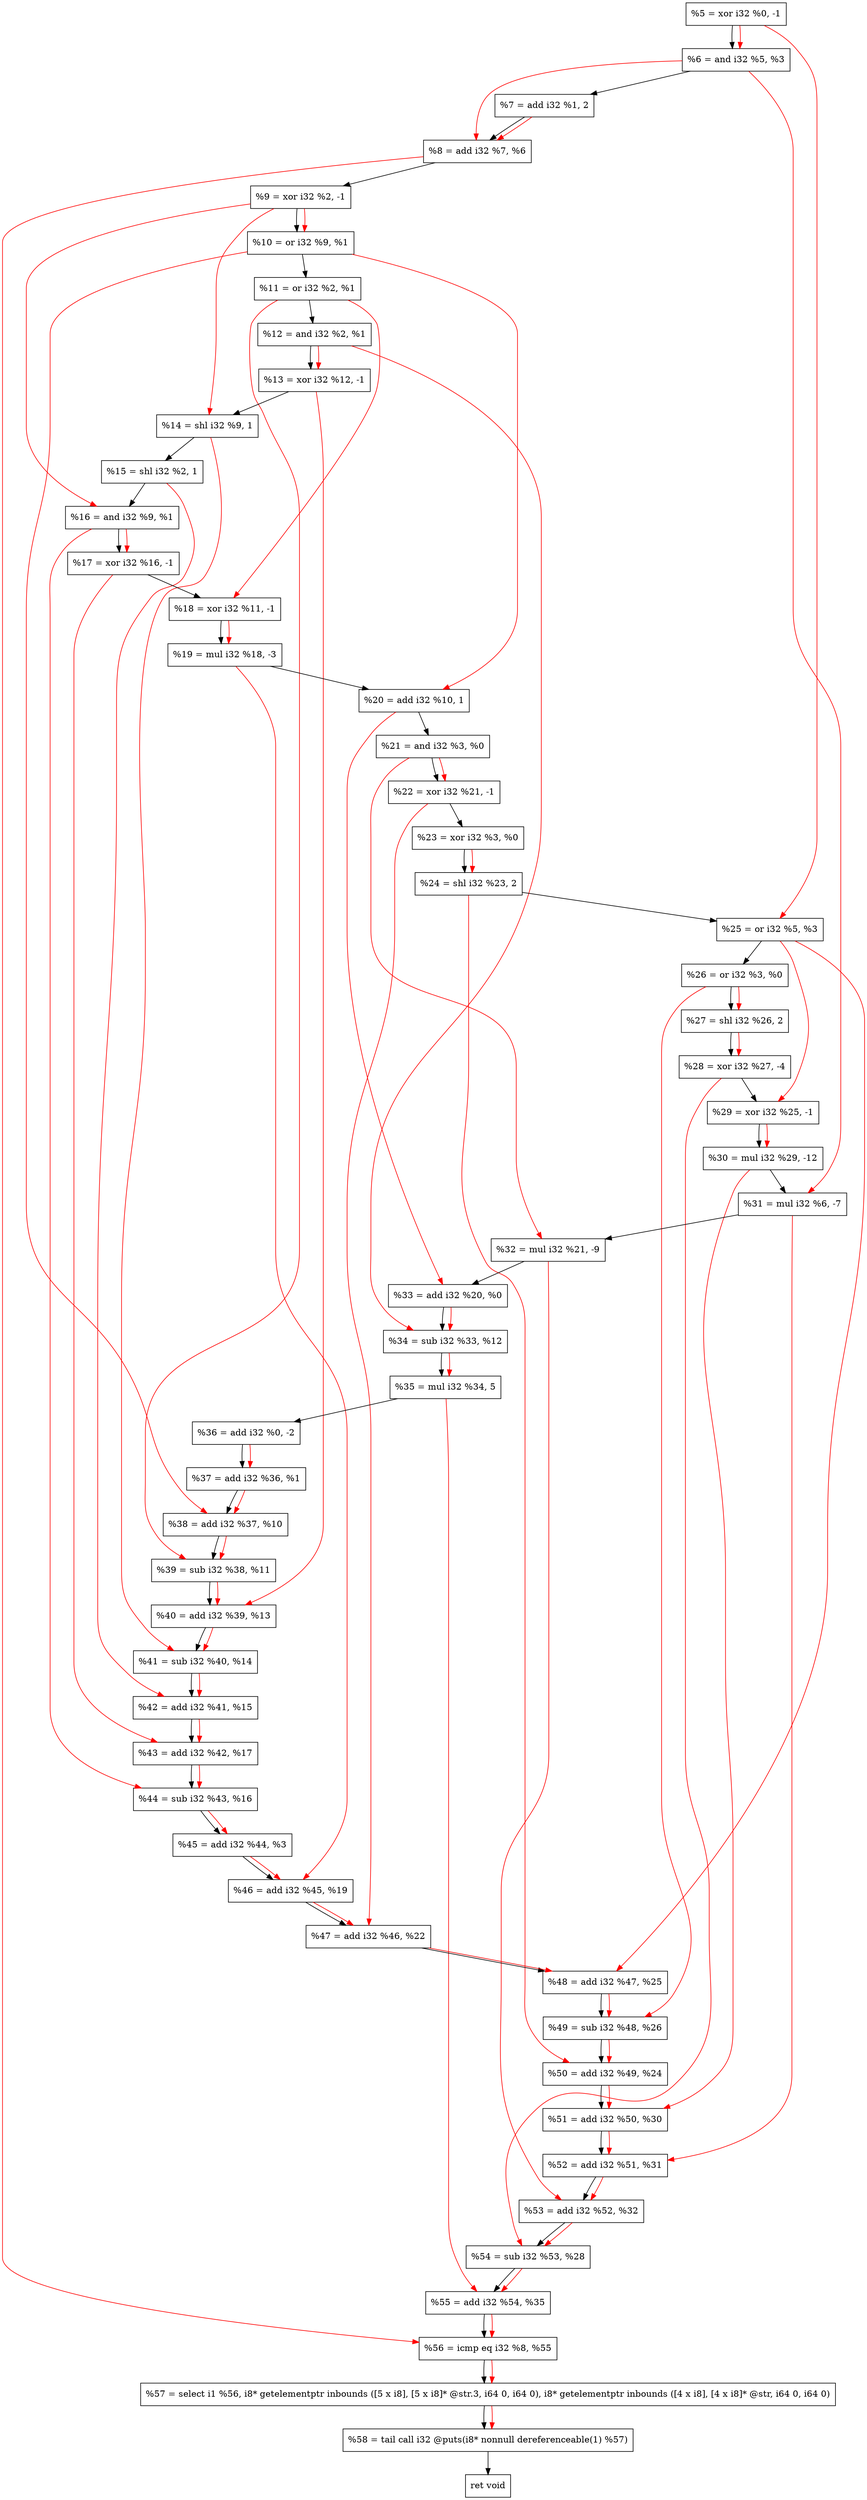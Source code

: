 digraph "DFG for'crackme' function" {
	Node0x2015dd0[shape=record, label="  %5 = xor i32 %0, -1"];
	Node0x2015e40[shape=record, label="  %6 = and i32 %5, %3"];
	Node0x2015ee0[shape=record, label="  %7 = add i32 %1, 2"];
	Node0x2015f50[shape=record, label="  %8 = add i32 %7, %6"];
	Node0x2015fc0[shape=record, label="  %9 = xor i32 %2, -1"];
	Node0x2016030[shape=record, label="  %10 = or i32 %9, %1"];
	Node0x20160a0[shape=record, label="  %11 = or i32 %2, %1"];
	Node0x2016110[shape=record, label="  %12 = and i32 %2, %1"];
	Node0x2016180[shape=record, label="  %13 = xor i32 %12, -1"];
	Node0x2016220[shape=record, label="  %14 = shl i32 %9, 1"];
	Node0x2016290[shape=record, label="  %15 = shl i32 %2, 1"];
	Node0x2016300[shape=record, label="  %16 = and i32 %9, %1"];
	Node0x2016370[shape=record, label="  %17 = xor i32 %16, -1"];
	Node0x20163e0[shape=record, label="  %18 = xor i32 %11, -1"];
	Node0x2016480[shape=record, label="  %19 = mul i32 %18, -3"];
	Node0x20164f0[shape=record, label="  %20 = add i32 %10, 1"];
	Node0x2016560[shape=record, label="  %21 = and i32 %3, %0"];
	Node0x20165d0[shape=record, label="  %22 = xor i32 %21, -1"];
	Node0x2016640[shape=record, label="  %23 = xor i32 %3, %0"];
	Node0x20166b0[shape=record, label="  %24 = shl i32 %23, 2"];
	Node0x2016720[shape=record, label="  %25 = or i32 %5, %3"];
	Node0x2016790[shape=record, label="  %26 = or i32 %3, %0"];
	Node0x2016800[shape=record, label="  %27 = shl i32 %26, 2"];
	Node0x20168a0[shape=record, label="  %28 = xor i32 %27, -4"];
	Node0x2016910[shape=record, label="  %29 = xor i32 %25, -1"];
	Node0x20169b0[shape=record, label="  %30 = mul i32 %29, -12"];
	Node0x2016a50[shape=record, label="  %31 = mul i32 %6, -7"];
	Node0x2016af0[shape=record, label="  %32 = mul i32 %21, -9"];
	Node0x2016d70[shape=record, label="  %33 = add i32 %20, %0"];
	Node0x2016de0[shape=record, label="  %34 = sub i32 %33, %12"];
	Node0x2016e80[shape=record, label="  %35 = mul i32 %34, 5"];
	Node0x2016f20[shape=record, label="  %36 = add i32 %0, -2"];
	Node0x2016f90[shape=record, label="  %37 = add i32 %36, %1"];
	Node0x2017000[shape=record, label="  %38 = add i32 %37, %10"];
	Node0x2017070[shape=record, label="  %39 = sub i32 %38, %11"];
	Node0x20170e0[shape=record, label="  %40 = add i32 %39, %13"];
	Node0x2017150[shape=record, label="  %41 = sub i32 %40, %14"];
	Node0x20171c0[shape=record, label="  %42 = add i32 %41, %15"];
	Node0x2017230[shape=record, label="  %43 = add i32 %42, %17"];
	Node0x20172a0[shape=record, label="  %44 = sub i32 %43, %16"];
	Node0x2017310[shape=record, label="  %45 = add i32 %44, %3"];
	Node0x2017380[shape=record, label="  %46 = add i32 %45, %19"];
	Node0x20173f0[shape=record, label="  %47 = add i32 %46, %22"];
	Node0x2017460[shape=record, label="  %48 = add i32 %47, %25"];
	Node0x20174d0[shape=record, label="  %49 = sub i32 %48, %26"];
	Node0x2017540[shape=record, label="  %50 = add i32 %49, %24"];
	Node0x20175b0[shape=record, label="  %51 = add i32 %50, %30"];
	Node0x2017620[shape=record, label="  %52 = add i32 %51, %31"];
	Node0x2017690[shape=record, label="  %53 = add i32 %52, %32"];
	Node0x2017700[shape=record, label="  %54 = sub i32 %53, %28"];
	Node0x2017770[shape=record, label="  %55 = add i32 %54, %35"];
	Node0x20177e0[shape=record, label="  %56 = icmp eq i32 %8, %55"];
	Node0x1fb6268[shape=record, label="  %57 = select i1 %56, i8* getelementptr inbounds ([5 x i8], [5 x i8]* @str.3, i64 0, i64 0), i8* getelementptr inbounds ([4 x i8], [4 x i8]* @str, i64 0, i64 0)"];
	Node0x2017c80[shape=record, label="  %58 = tail call i32 @puts(i8* nonnull dereferenceable(1) %57)"];
	Node0x2017cd0[shape=record, label="  ret void"];
	Node0x2015dd0 -> Node0x2015e40;
	Node0x2015e40 -> Node0x2015ee0;
	Node0x2015ee0 -> Node0x2015f50;
	Node0x2015f50 -> Node0x2015fc0;
	Node0x2015fc0 -> Node0x2016030;
	Node0x2016030 -> Node0x20160a0;
	Node0x20160a0 -> Node0x2016110;
	Node0x2016110 -> Node0x2016180;
	Node0x2016180 -> Node0x2016220;
	Node0x2016220 -> Node0x2016290;
	Node0x2016290 -> Node0x2016300;
	Node0x2016300 -> Node0x2016370;
	Node0x2016370 -> Node0x20163e0;
	Node0x20163e0 -> Node0x2016480;
	Node0x2016480 -> Node0x20164f0;
	Node0x20164f0 -> Node0x2016560;
	Node0x2016560 -> Node0x20165d0;
	Node0x20165d0 -> Node0x2016640;
	Node0x2016640 -> Node0x20166b0;
	Node0x20166b0 -> Node0x2016720;
	Node0x2016720 -> Node0x2016790;
	Node0x2016790 -> Node0x2016800;
	Node0x2016800 -> Node0x20168a0;
	Node0x20168a0 -> Node0x2016910;
	Node0x2016910 -> Node0x20169b0;
	Node0x20169b0 -> Node0x2016a50;
	Node0x2016a50 -> Node0x2016af0;
	Node0x2016af0 -> Node0x2016d70;
	Node0x2016d70 -> Node0x2016de0;
	Node0x2016de0 -> Node0x2016e80;
	Node0x2016e80 -> Node0x2016f20;
	Node0x2016f20 -> Node0x2016f90;
	Node0x2016f90 -> Node0x2017000;
	Node0x2017000 -> Node0x2017070;
	Node0x2017070 -> Node0x20170e0;
	Node0x20170e0 -> Node0x2017150;
	Node0x2017150 -> Node0x20171c0;
	Node0x20171c0 -> Node0x2017230;
	Node0x2017230 -> Node0x20172a0;
	Node0x20172a0 -> Node0x2017310;
	Node0x2017310 -> Node0x2017380;
	Node0x2017380 -> Node0x20173f0;
	Node0x20173f0 -> Node0x2017460;
	Node0x2017460 -> Node0x20174d0;
	Node0x20174d0 -> Node0x2017540;
	Node0x2017540 -> Node0x20175b0;
	Node0x20175b0 -> Node0x2017620;
	Node0x2017620 -> Node0x2017690;
	Node0x2017690 -> Node0x2017700;
	Node0x2017700 -> Node0x2017770;
	Node0x2017770 -> Node0x20177e0;
	Node0x20177e0 -> Node0x1fb6268;
	Node0x1fb6268 -> Node0x2017c80;
	Node0x2017c80 -> Node0x2017cd0;
edge [color=red]
	Node0x2015dd0 -> Node0x2015e40;
	Node0x2015ee0 -> Node0x2015f50;
	Node0x2015e40 -> Node0x2015f50;
	Node0x2015fc0 -> Node0x2016030;
	Node0x2016110 -> Node0x2016180;
	Node0x2015fc0 -> Node0x2016220;
	Node0x2015fc0 -> Node0x2016300;
	Node0x2016300 -> Node0x2016370;
	Node0x20160a0 -> Node0x20163e0;
	Node0x20163e0 -> Node0x2016480;
	Node0x2016030 -> Node0x20164f0;
	Node0x2016560 -> Node0x20165d0;
	Node0x2016640 -> Node0x20166b0;
	Node0x2015dd0 -> Node0x2016720;
	Node0x2016790 -> Node0x2016800;
	Node0x2016800 -> Node0x20168a0;
	Node0x2016720 -> Node0x2016910;
	Node0x2016910 -> Node0x20169b0;
	Node0x2015e40 -> Node0x2016a50;
	Node0x2016560 -> Node0x2016af0;
	Node0x20164f0 -> Node0x2016d70;
	Node0x2016d70 -> Node0x2016de0;
	Node0x2016110 -> Node0x2016de0;
	Node0x2016de0 -> Node0x2016e80;
	Node0x2016f20 -> Node0x2016f90;
	Node0x2016f90 -> Node0x2017000;
	Node0x2016030 -> Node0x2017000;
	Node0x2017000 -> Node0x2017070;
	Node0x20160a0 -> Node0x2017070;
	Node0x2017070 -> Node0x20170e0;
	Node0x2016180 -> Node0x20170e0;
	Node0x20170e0 -> Node0x2017150;
	Node0x2016220 -> Node0x2017150;
	Node0x2017150 -> Node0x20171c0;
	Node0x2016290 -> Node0x20171c0;
	Node0x20171c0 -> Node0x2017230;
	Node0x2016370 -> Node0x2017230;
	Node0x2017230 -> Node0x20172a0;
	Node0x2016300 -> Node0x20172a0;
	Node0x20172a0 -> Node0x2017310;
	Node0x2017310 -> Node0x2017380;
	Node0x2016480 -> Node0x2017380;
	Node0x2017380 -> Node0x20173f0;
	Node0x20165d0 -> Node0x20173f0;
	Node0x20173f0 -> Node0x2017460;
	Node0x2016720 -> Node0x2017460;
	Node0x2017460 -> Node0x20174d0;
	Node0x2016790 -> Node0x20174d0;
	Node0x20174d0 -> Node0x2017540;
	Node0x20166b0 -> Node0x2017540;
	Node0x2017540 -> Node0x20175b0;
	Node0x20169b0 -> Node0x20175b0;
	Node0x20175b0 -> Node0x2017620;
	Node0x2016a50 -> Node0x2017620;
	Node0x2017620 -> Node0x2017690;
	Node0x2016af0 -> Node0x2017690;
	Node0x2017690 -> Node0x2017700;
	Node0x20168a0 -> Node0x2017700;
	Node0x2017700 -> Node0x2017770;
	Node0x2016e80 -> Node0x2017770;
	Node0x2015f50 -> Node0x20177e0;
	Node0x2017770 -> Node0x20177e0;
	Node0x20177e0 -> Node0x1fb6268;
	Node0x1fb6268 -> Node0x2017c80;
}
